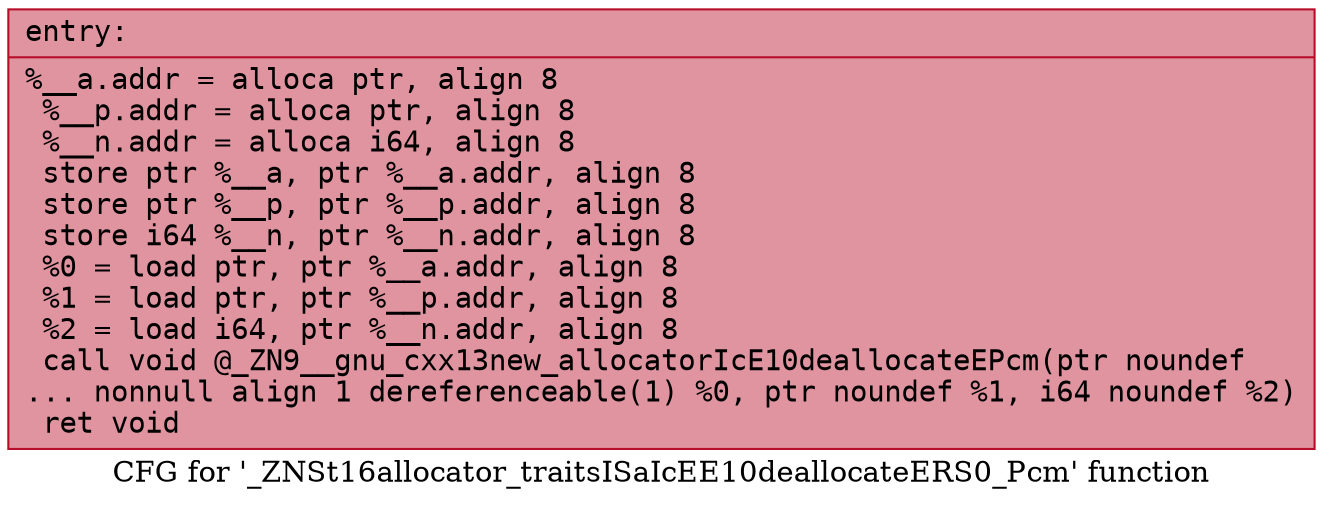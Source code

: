 digraph "CFG for '_ZNSt16allocator_traitsISaIcEE10deallocateERS0_Pcm' function" {
	label="CFG for '_ZNSt16allocator_traitsISaIcEE10deallocateERS0_Pcm' function";

	Node0x561c73c2b8f0 [shape=record,color="#b70d28ff", style=filled, fillcolor="#b70d2870" fontname="Courier",label="{entry:\l|  %__a.addr = alloca ptr, align 8\l  %__p.addr = alloca ptr, align 8\l  %__n.addr = alloca i64, align 8\l  store ptr %__a, ptr %__a.addr, align 8\l  store ptr %__p, ptr %__p.addr, align 8\l  store i64 %__n, ptr %__n.addr, align 8\l  %0 = load ptr, ptr %__a.addr, align 8\l  %1 = load ptr, ptr %__p.addr, align 8\l  %2 = load i64, ptr %__n.addr, align 8\l  call void @_ZN9__gnu_cxx13new_allocatorIcE10deallocateEPcm(ptr noundef\l... nonnull align 1 dereferenceable(1) %0, ptr noundef %1, i64 noundef %2)\l  ret void\l}"];
}
